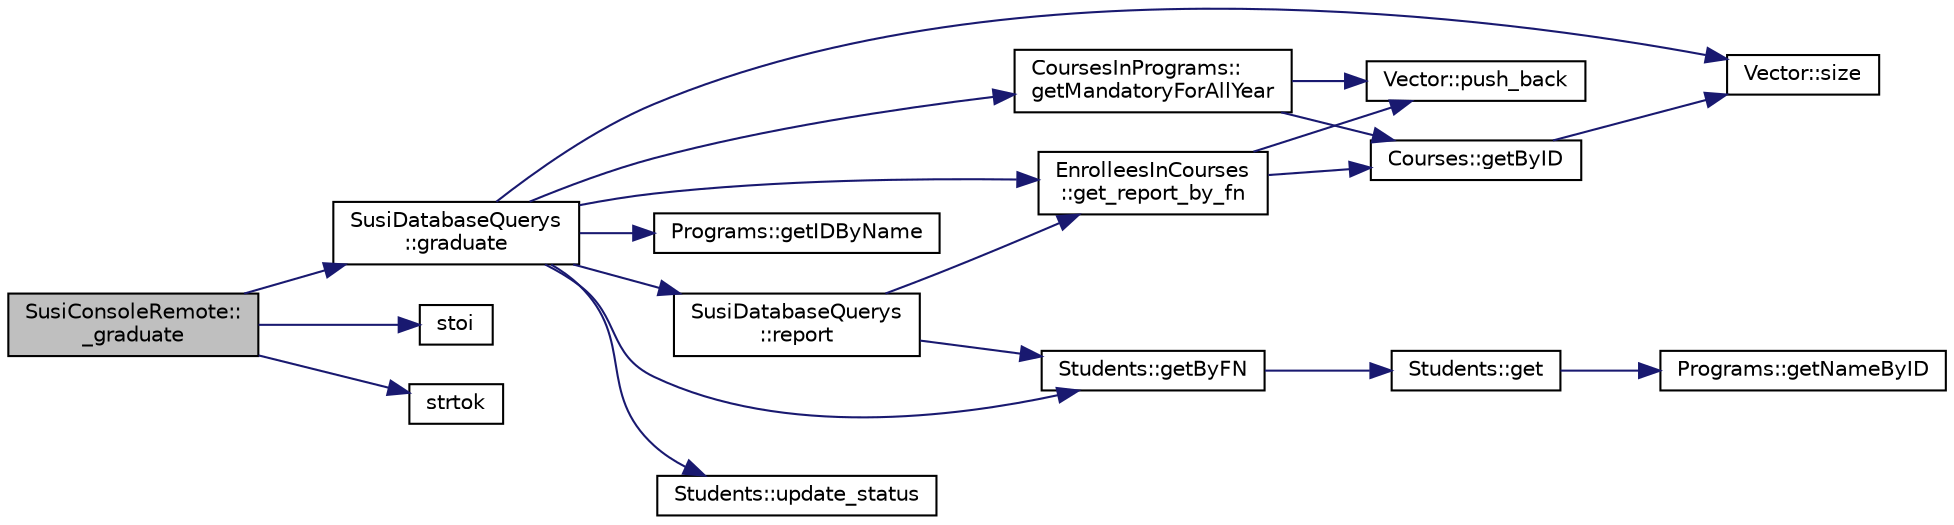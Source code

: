 digraph "SusiConsoleRemote::_graduate"
{
 // LATEX_PDF_SIZE
  edge [fontname="Helvetica",fontsize="10",labelfontname="Helvetica",labelfontsize="10"];
  node [fontname="Helvetica",fontsize="10",shape=record];
  rankdir="LR";
  Node1 [label="SusiConsoleRemote::\l_graduate",height=0.2,width=0.4,color="black", fillcolor="grey75", style="filled", fontcolor="black",tooltip=" "];
  Node1 -> Node2 [color="midnightblue",fontsize="10",style="solid",fontname="Helvetica"];
  Node2 [label="SusiDatabaseQuerys\l::graduate",height=0.2,width=0.4,color="black", fillcolor="white", style="filled",URL="$class_susi_database_querys.html#a435abe334152c887c3864a5b65cc0695",tooltip=" "];
  Node2 -> Node3 [color="midnightblue",fontsize="10",style="solid",fontname="Helvetica"];
  Node3 [label="EnrolleesInCourses\l::get_report_by_fn",height=0.2,width=0.4,color="black", fillcolor="white", style="filled",URL="$class_enrollees_in_courses.html#ae09c5f5bf792e1751ac91df1021efc7f",tooltip=" "];
  Node3 -> Node4 [color="midnightblue",fontsize="10",style="solid",fontname="Helvetica"];
  Node4 [label="Courses::getByID",height=0.2,width=0.4,color="black", fillcolor="white", style="filled",URL="$class_courses.html#a803737a79669500e773e7092d18e8541",tooltip=" "];
  Node4 -> Node5 [color="midnightblue",fontsize="10",style="solid",fontname="Helvetica"];
  Node5 [label="Vector::size",height=0.2,width=0.4,color="black", fillcolor="white", style="filled",URL="$class_vector.html#a9b439586cd10cb45d002ca9d6e3db43c",tooltip=" "];
  Node3 -> Node6 [color="midnightblue",fontsize="10",style="solid",fontname="Helvetica"];
  Node6 [label="Vector::push_back",height=0.2,width=0.4,color="black", fillcolor="white", style="filled",URL="$class_vector.html#aafe4fd2dc987ac473b52ef757aa7a202",tooltip=" "];
  Node2 -> Node7 [color="midnightblue",fontsize="10",style="solid",fontname="Helvetica"];
  Node7 [label="Students::getByFN",height=0.2,width=0.4,color="black", fillcolor="white", style="filled",URL="$class_students.html#a50fca4894a5b8d62fbb36ee52eac83df",tooltip=" "];
  Node7 -> Node8 [color="midnightblue",fontsize="10",style="solid",fontname="Helvetica"];
  Node8 [label="Students::get",height=0.2,width=0.4,color="black", fillcolor="white", style="filled",URL="$class_students.html#a6c30eb2eef875efaa8d72aa9cdfca39a",tooltip=" "];
  Node8 -> Node9 [color="midnightblue",fontsize="10",style="solid",fontname="Helvetica"];
  Node9 [label="Programs::getNameByID",height=0.2,width=0.4,color="black", fillcolor="white", style="filled",URL="$class_programs.html#a7dc1bbdc990578657c6fda63c78f720d",tooltip=" "];
  Node2 -> Node10 [color="midnightblue",fontsize="10",style="solid",fontname="Helvetica"];
  Node10 [label="Programs::getIDByName",height=0.2,width=0.4,color="black", fillcolor="white", style="filled",URL="$class_programs.html#a38465cc0fe94193aa430608787393143",tooltip=" "];
  Node2 -> Node11 [color="midnightblue",fontsize="10",style="solid",fontname="Helvetica"];
  Node11 [label="CoursesInPrograms::\lgetMandatoryForAllYear",height=0.2,width=0.4,color="black", fillcolor="white", style="filled",URL="$class_courses_in_programs.html#a87f6479841322c532b50fbb2b25258dc",tooltip=" "];
  Node11 -> Node4 [color="midnightblue",fontsize="10",style="solid",fontname="Helvetica"];
  Node11 -> Node6 [color="midnightblue",fontsize="10",style="solid",fontname="Helvetica"];
  Node2 -> Node12 [color="midnightblue",fontsize="10",style="solid",fontname="Helvetica"];
  Node12 [label="SusiDatabaseQuerys\l::report",height=0.2,width=0.4,color="black", fillcolor="white", style="filled",URL="$class_susi_database_querys.html#ab58b79c5d4ce4c7a2a51876b97592b81",tooltip=" "];
  Node12 -> Node3 [color="midnightblue",fontsize="10",style="solid",fontname="Helvetica"];
  Node12 -> Node7 [color="midnightblue",fontsize="10",style="solid",fontname="Helvetica"];
  Node2 -> Node5 [color="midnightblue",fontsize="10",style="solid",fontname="Helvetica"];
  Node2 -> Node13 [color="midnightblue",fontsize="10",style="solid",fontname="Helvetica"];
  Node13 [label="Students::update_status",height=0.2,width=0.4,color="black", fillcolor="white", style="filled",URL="$class_students.html#ad08d1bff46931473e4739f02f09ec6f1",tooltip=" "];
  Node1 -> Node14 [color="midnightblue",fontsize="10",style="solid",fontname="Helvetica"];
  Node14 [label="stoi",height=0.2,width=0.4,color="black", fillcolor="white", style="filled",URL="$string_8cpp.html#ad6c1e4e71b0db829d771e8fc13f4eaca",tooltip=" "];
  Node1 -> Node15 [color="midnightblue",fontsize="10",style="solid",fontname="Helvetica"];
  Node15 [label="strtok",height=0.2,width=0.4,color="black", fillcolor="white", style="filled",URL="$string_8cpp.html#a20b41aab198d591f95d6eb4f49b4ad66",tooltip=" "];
}
